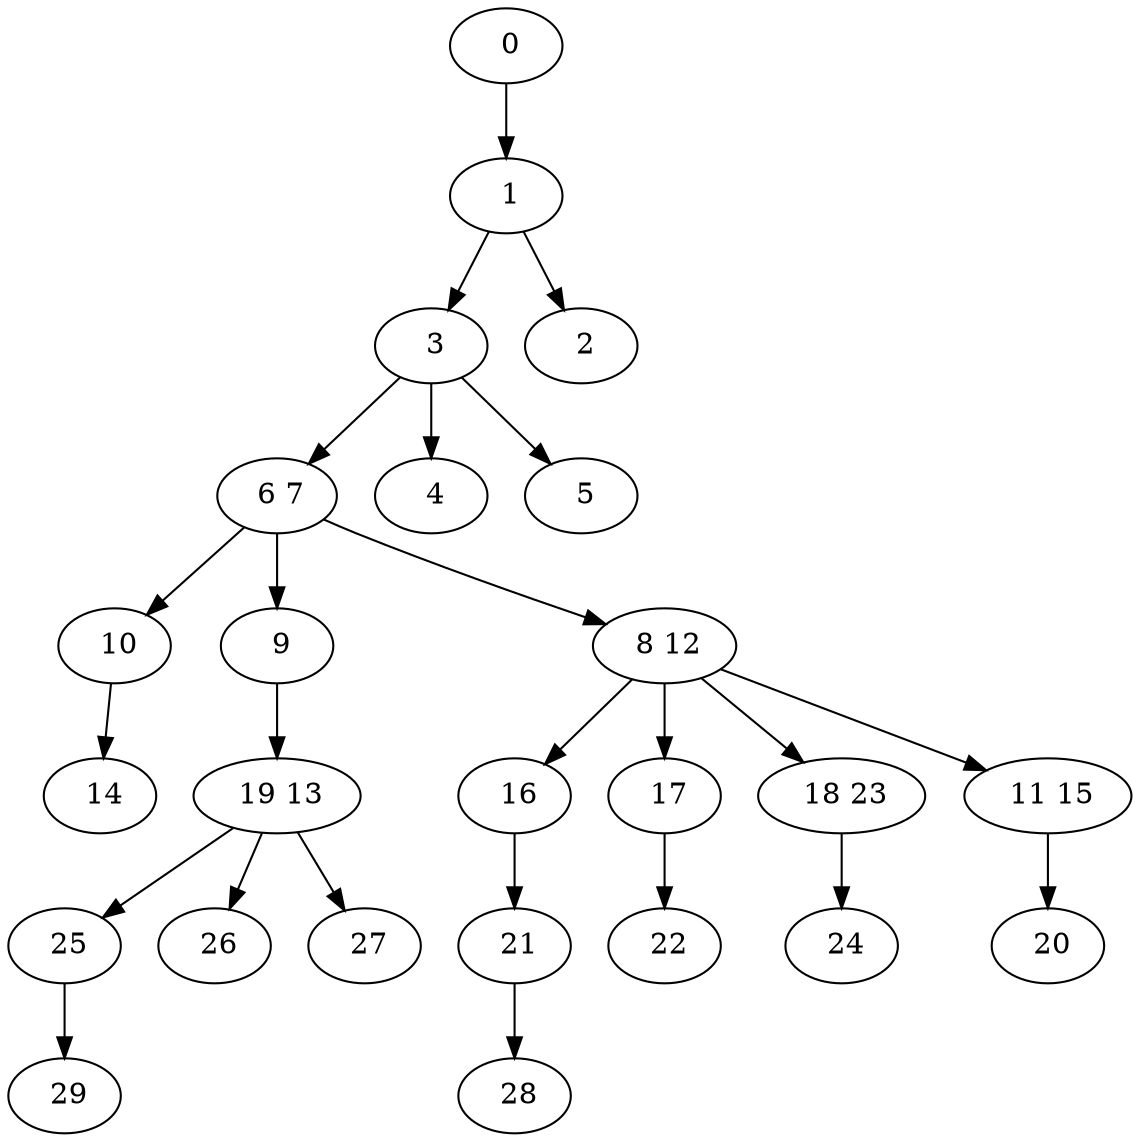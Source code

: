 digraph mytree {
" 0" -> " 1";
" 1" -> " 3";
" 1" -> " 2";
" 3" -> " 6 7";
" 3" -> " 4";
" 3" -> " 5";
" 6 7" -> " 10";
" 6 7" -> " 9";
" 6 7" -> " 8 12";
" 10" -> " 14";
" 14";
" 16" -> " 21";
" 28";
" 21" -> " 28";
" 17" -> " 22";
" 22";
" 24";
" 18 23" -> " 24";
" 19 13" -> " 25";
" 19 13" -> " 26";
" 19 13" -> " 27";
" 25" -> " 29";
" 26";
" 29";
" 9" -> " 19 13";
" 8 12" -> " 16";
" 8 12" -> " 17";
" 8 12" -> " 18 23";
" 8 12" -> " 11 15";
" 11 15" -> " 20";
" 27";
" 2";
" 4";
" 5";
" 20";
}
